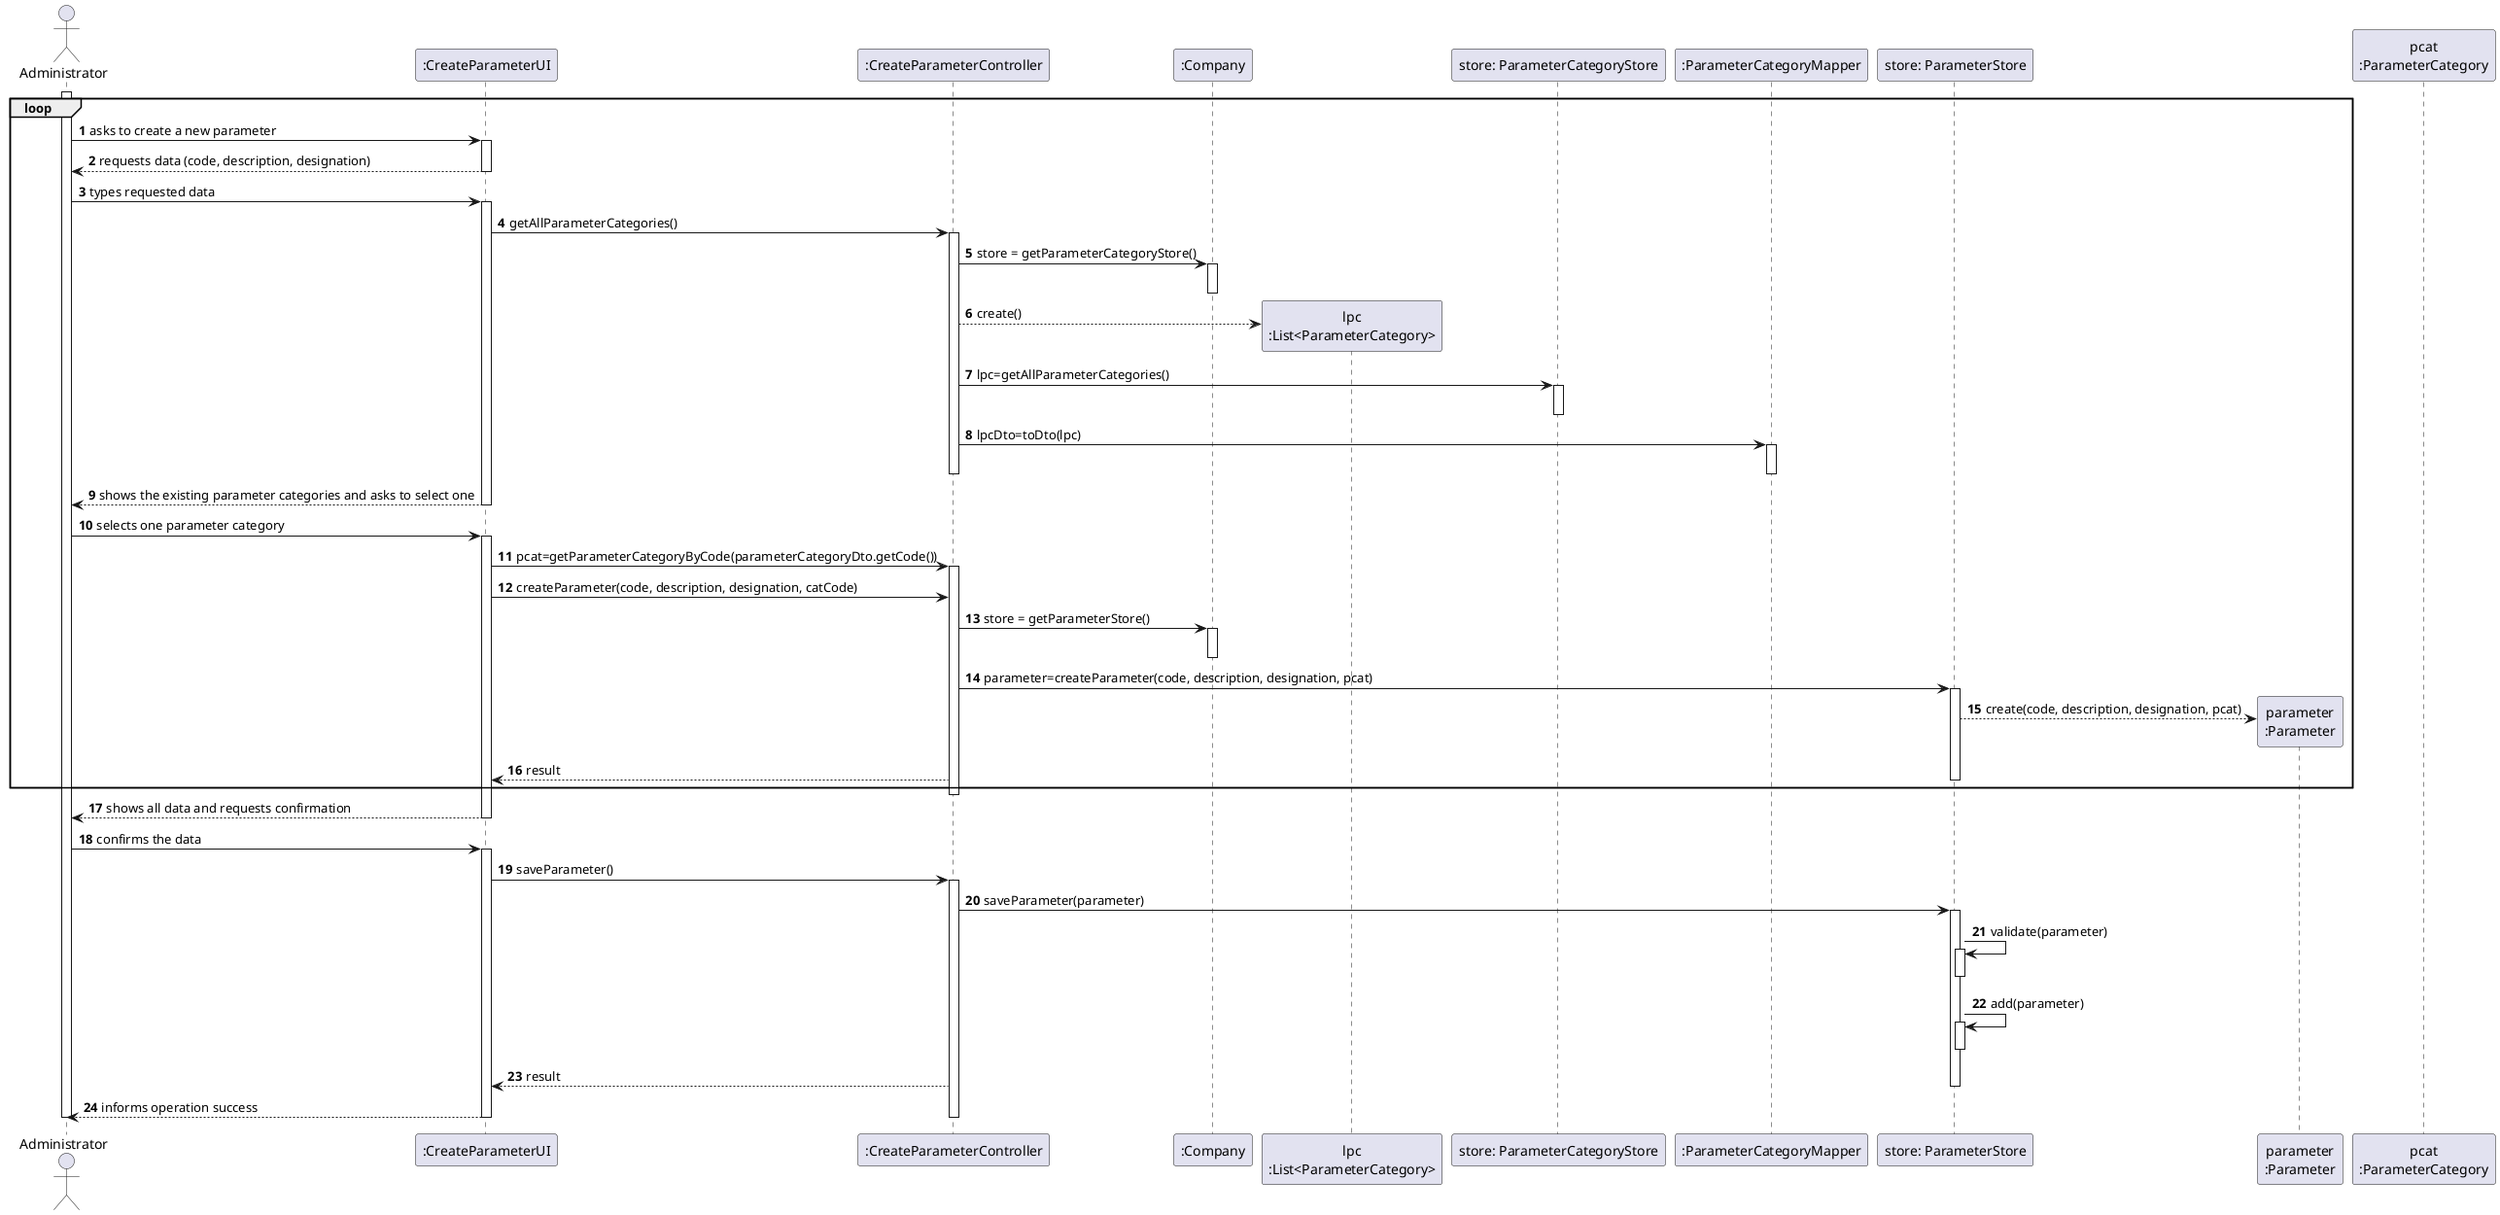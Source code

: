@startuml
'https://plantuml.com/sequence-diagram

autonumber
'hide footbox
actor "Administrator" as ADM

participant ":CreateParameterUI" as CPUI
participant ":CreateParameterController" as CPC
participant ":Company" as COMP
participant "lpc\n:List<ParameterCategory>" as LIST_CAT
participant "store: ParameterCategoryStore" as PCS
participant ":ParameterCategoryMapper" as PCM
participant "store: ParameterStore" as PS
participant "parameter\n:Parameter" as PARAM
participant "pcat\n:ParameterCategory" as CAT

loop
activate ADM
ADM -> CPUI : asks to create a new parameter
activate CPUI
CPUI --> ADM : requests data (code, description, designation)
deactivate CPUI

ADM -> CPUI : types requested data
activate CPUI

CPUI -> CPC : getAllParameterCategories()
activate CPC

CPC -> COMP : store = getParameterCategoryStore()
activate COMP
deactivate COMP

CPC --> LIST_CAT** : create()

CPC -> PCS : lpc=getAllParameterCategories()
activate PCS
deactivate PCS


CPC -> PCM : lpcDto=toDto(lpc)
activate PCM
deactivate PCM

deactivate CPC

CPUI --> ADM : shows the existing parameter categories and asks to select one
deactivate COMP
deactivate CPUI

ADM -> CPUI : selects one parameter category
activate CPUI


CPUI -> CPC : pcat=getParameterCategoryByCode(parameterCategoryDto.getCode())
activate CPC
CPUI -> CPC : createParameter(code, description, designation, catCode)



CPC -> COMP: store = getParameterStore()
activate COMP
deactivate COMP

CPC -> PS: parameter=createParameter(code, description, designation, pcat)
activate PS

PS --> PARAM**: create(code, description, designation, pcat)


CPC --> CPUI: result
deactivate PS
end
deactivate CPC
CPUI --> ADM: shows all data and requests confirmation


deactivate CPUI

ADM -> CPUI : confirms the data
activate CPUI
CPUI -> CPC : saveParameter()
activate CPC

CPC -> PS : saveParameter(parameter)
activate PS

PS -> PS: validate(parameter)
activate PS
deactivate PS
PS -> PS: add(parameter)
activate PS
deactivate PS


CPC --> CPUI: result
deactivate PS
CPUI --> ADM : informs operation success

deactivate CPC
deactivate CPUI

deactivate ADM

@enduml